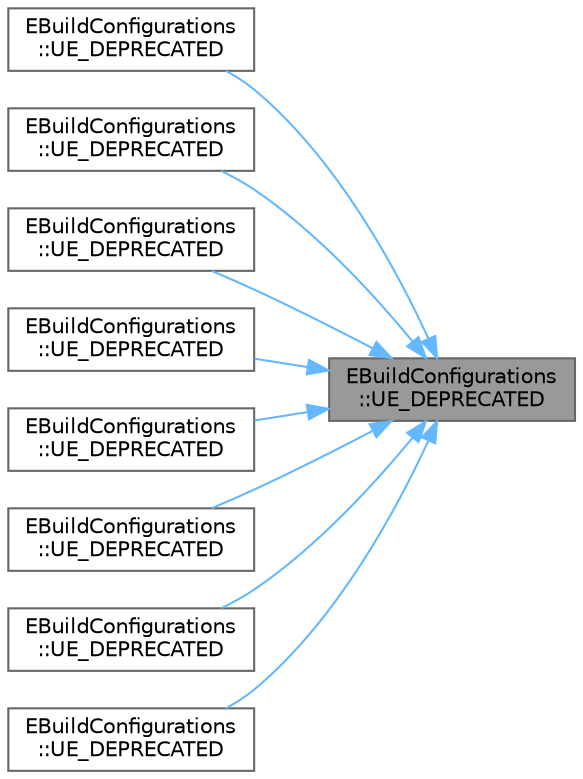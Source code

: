 digraph "EBuildConfigurations::UE_DEPRECATED"
{
 // INTERACTIVE_SVG=YES
 // LATEX_PDF_SIZE
  bgcolor="transparent";
  edge [fontname=Helvetica,fontsize=10,labelfontname=Helvetica,labelfontsize=10];
  node [fontname=Helvetica,fontsize=10,shape=box,height=0.2,width=0.4];
  rankdir="RL";
  Node1 [id="Node000001",label="EBuildConfigurations\l::UE_DEPRECATED",height=0.2,width=0.4,color="gray40", fillcolor="grey60", style="filled", fontcolor="black",tooltip=" "];
  Node1 -> Node2 [id="edge1_Node000001_Node000002",dir="back",color="steelblue1",style="solid",tooltip=" "];
  Node2 [id="Node000002",label="EBuildConfigurations\l::UE_DEPRECATED",height=0.2,width=0.4,color="grey40", fillcolor="white", style="filled",URL="$d3/dba/namespaceEBuildConfigurations.html#a12a5cca9800c1d5ca4360de99c387fca",tooltip=" "];
  Node1 -> Node3 [id="edge2_Node000001_Node000003",dir="back",color="steelblue1",style="solid",tooltip=" "];
  Node3 [id="Node000003",label="EBuildConfigurations\l::UE_DEPRECATED",height=0.2,width=0.4,color="grey40", fillcolor="white", style="filled",URL="$d3/dba/namespaceEBuildConfigurations.html#ac1560707f6e5fe033af59234a582e991",tooltip=" "];
  Node1 -> Node4 [id="edge3_Node000001_Node000004",dir="back",color="steelblue1",style="solid",tooltip=" "];
  Node4 [id="Node000004",label="EBuildConfigurations\l::UE_DEPRECATED",height=0.2,width=0.4,color="grey40", fillcolor="white", style="filled",URL="$d3/dba/namespaceEBuildConfigurations.html#a0f35c2d05d38554e00744a7342e99dea",tooltip=" "];
  Node1 -> Node5 [id="edge4_Node000001_Node000005",dir="back",color="steelblue1",style="solid",tooltip=" "];
  Node5 [id="Node000005",label="EBuildConfigurations\l::UE_DEPRECATED",height=0.2,width=0.4,color="grey40", fillcolor="white", style="filled",URL="$d3/dba/namespaceEBuildConfigurations.html#a52dd71d8763db2c7cb2a51edf8cd56da",tooltip="Returns the string representation of the specified EBuildConfiguration value."];
  Node1 -> Node6 [id="edge5_Node000001_Node000006",dir="back",color="steelblue1",style="solid",tooltip=" "];
  Node6 [id="Node000006",label="EBuildConfigurations\l::UE_DEPRECATED",height=0.2,width=0.4,color="grey40", fillcolor="white", style="filled",URL="$d3/dba/namespaceEBuildConfigurations.html#a3babbd7e42eafaf22869f4d0dd651ad4",tooltip=" "];
  Node1 -> Node7 [id="edge6_Node000001_Node000007",dir="back",color="steelblue1",style="solid",tooltip=" "];
  Node7 [id="Node000007",label="EBuildConfigurations\l::UE_DEPRECATED",height=0.2,width=0.4,color="grey40", fillcolor="white", style="filled",URL="$d3/dba/namespaceEBuildConfigurations.html#aeeeebc91f25868f70888633a8c9d58dc",tooltip=" "];
  Node1 -> Node8 [id="edge7_Node000001_Node000008",dir="back",color="steelblue1",style="solid",tooltip=" "];
  Node8 [id="Node000008",label="EBuildConfigurations\l::UE_DEPRECATED",height=0.2,width=0.4,color="grey40", fillcolor="white", style="filled",URL="$d3/dba/namespaceEBuildConfigurations.html#a8dc4a2795b8e40310665083dceffb89f",tooltip="Returns the string representation of the specified EBuildConfiguration value."];
  Node1 -> Node9 [id="edge8_Node000001_Node000009",dir="back",color="steelblue1",style="solid",tooltip=" "];
  Node9 [id="Node000009",label="EBuildConfigurations\l::UE_DEPRECATED",height=0.2,width=0.4,color="grey40", fillcolor="white", style="filled",URL="$d3/dba/namespaceEBuildConfigurations.html#a5fa08835c6e49a1decb61c302486d8f3",tooltip=" "];
}
